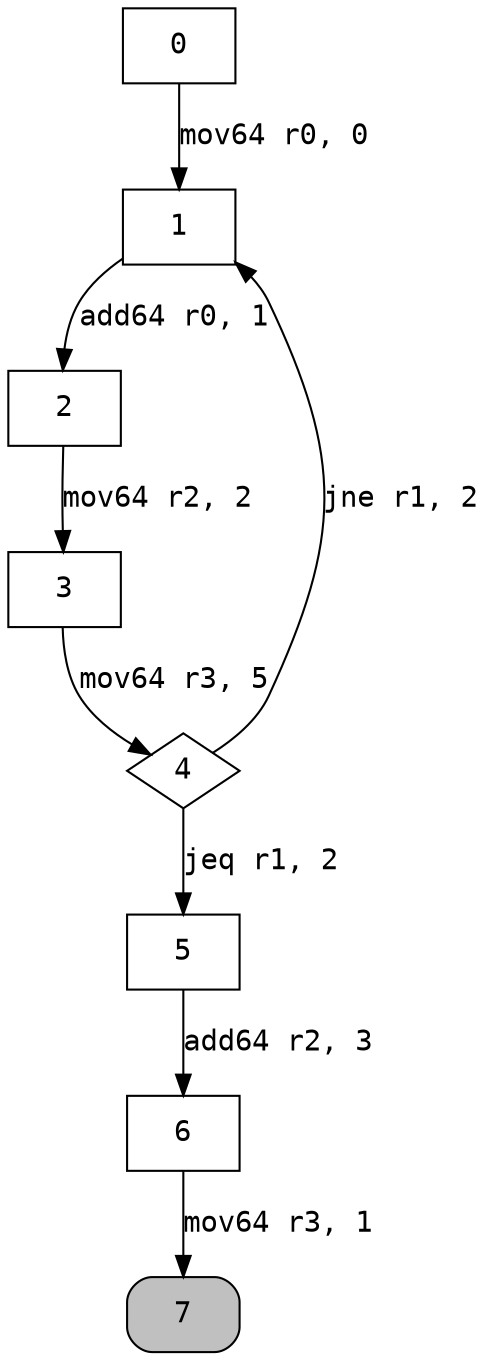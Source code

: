 digraph cfg { 
node [fontname="monospace"];
node [shape=box];
edge [fontname="monospace"];
  0 -> 1 [label="mov64 r0, 0"];
  1 -> 2 [label="add64 r0, 1"];
  2 -> 3 [label="mov64 r2, 2"];
  3 -> 4 [label="mov64 r3, 5"];
  4 -> 5 [label="jeq r1, 2"];
  4 -> 1 [label="jne r1, 2"];
  5 -> 6 [label="add64 r2, 3"];
  6 -> 7 [label="mov64 r3, 1"];
4 [shape=diamond];
7 [style="rounded,filled",fillcolor=grey];
}